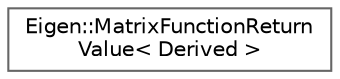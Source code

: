 digraph "Graphical Class Hierarchy"
{
 // LATEX_PDF_SIZE
  bgcolor="transparent";
  edge [fontname=Helvetica,fontsize=10,labelfontname=Helvetica,labelfontsize=10];
  node [fontname=Helvetica,fontsize=10,shape=box,height=0.2,width=0.4];
  rankdir="LR";
  Node0 [id="Node000000",label="Eigen::MatrixFunctionReturn\lValue\< Derived \>",height=0.2,width=0.4,color="grey40", fillcolor="white", style="filled",URL="$classEigen_1_1MatrixFunctionReturnValue.html",tooltip=" "];
}
